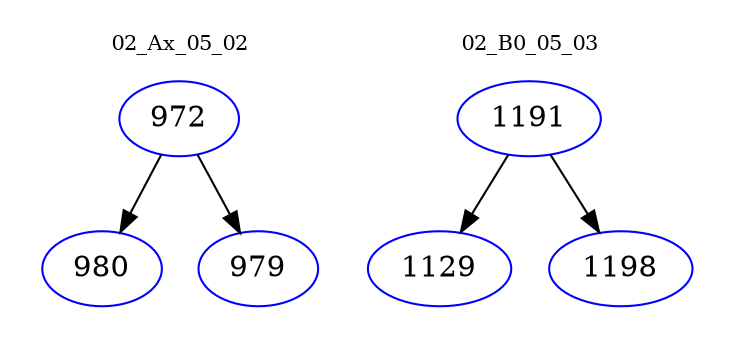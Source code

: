 digraph{
subgraph cluster_0 {
color = white
label = "02_Ax_05_02";
fontsize=10;
T0_972 [label="972", color="blue"]
T0_972 -> T0_980 [color="black"]
T0_980 [label="980", color="blue"]
T0_972 -> T0_979 [color="black"]
T0_979 [label="979", color="blue"]
}
subgraph cluster_1 {
color = white
label = "02_B0_05_03";
fontsize=10;
T1_1191 [label="1191", color="blue"]
T1_1191 -> T1_1129 [color="black"]
T1_1129 [label="1129", color="blue"]
T1_1191 -> T1_1198 [color="black"]
T1_1198 [label="1198", color="blue"]
}
}
